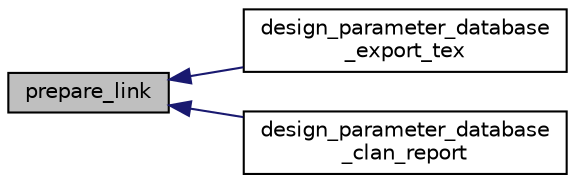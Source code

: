 digraph "prepare_link"
{
  edge [fontname="Helvetica",fontsize="10",labelfontname="Helvetica",labelfontsize="10"];
  node [fontname="Helvetica",fontsize="10",shape=record];
  rankdir="LR";
  Node7525 [label="prepare_link",height=0.2,width=0.4,color="black", fillcolor="grey75", style="filled", fontcolor="black"];
  Node7525 -> Node7526 [dir="back",color="midnightblue",fontsize="10",style="solid",fontname="Helvetica"];
  Node7526 [label="design_parameter_database\l_export_tex",height=0.2,width=0.4,color="black", fillcolor="white", style="filled",URL="$d9/d60/discreta_8h.html#a075808c1cf57d126d15a0d7794716de7"];
  Node7525 -> Node7527 [dir="back",color="midnightblue",fontsize="10",style="solid",fontname="Helvetica"];
  Node7527 [label="design_parameter_database\l_clan_report",height=0.2,width=0.4,color="black", fillcolor="white", style="filled",URL="$d9/d60/discreta_8h.html#a744595779bda605193b61d01d79ad981"];
}
